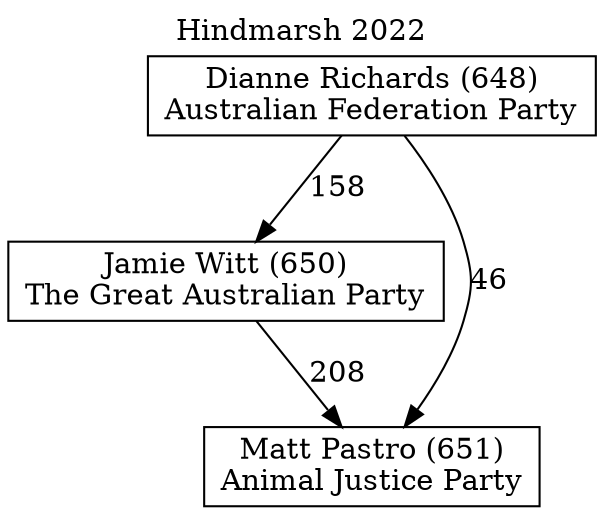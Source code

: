 // House preference flow
digraph "Matt Pastro (651)_Hindmarsh_2022" {
	graph [label="Hindmarsh 2022" labelloc=t mclimit=10]
	node [shape=box]
	"Jamie Witt (650)" [label="Jamie Witt (650)
The Great Australian Party"]
	"Dianne Richards (648)" [label="Dianne Richards (648)
Australian Federation Party"]
	"Matt Pastro (651)" [label="Matt Pastro (651)
Animal Justice Party"]
	"Jamie Witt (650)" -> "Matt Pastro (651)" [label=208]
	"Dianne Richards (648)" -> "Matt Pastro (651)" [label=46]
	"Dianne Richards (648)" -> "Jamie Witt (650)" [label=158]
}
